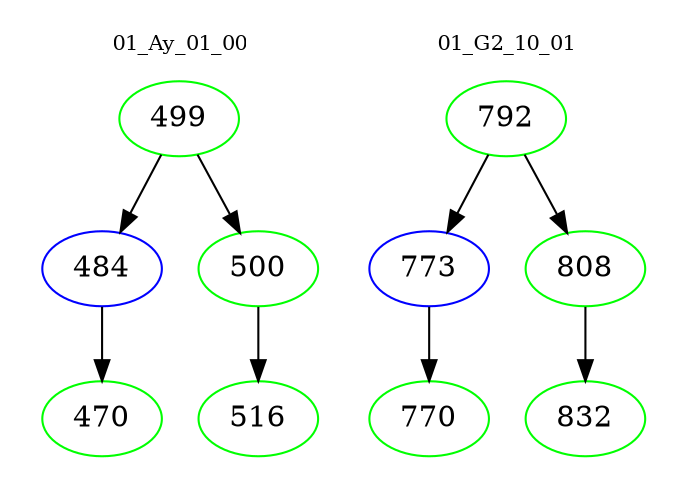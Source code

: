 digraph{
subgraph cluster_0 {
color = white
label = "01_Ay_01_00";
fontsize=10;
T0_499 [label="499", color="green"]
T0_499 -> T0_484 [color="black"]
T0_484 [label="484", color="blue"]
T0_484 -> T0_470 [color="black"]
T0_470 [label="470", color="green"]
T0_499 -> T0_500 [color="black"]
T0_500 [label="500", color="green"]
T0_500 -> T0_516 [color="black"]
T0_516 [label="516", color="green"]
}
subgraph cluster_1 {
color = white
label = "01_G2_10_01";
fontsize=10;
T1_792 [label="792", color="green"]
T1_792 -> T1_773 [color="black"]
T1_773 [label="773", color="blue"]
T1_773 -> T1_770 [color="black"]
T1_770 [label="770", color="green"]
T1_792 -> T1_808 [color="black"]
T1_808 [label="808", color="green"]
T1_808 -> T1_832 [color="black"]
T1_832 [label="832", color="green"]
}
}
